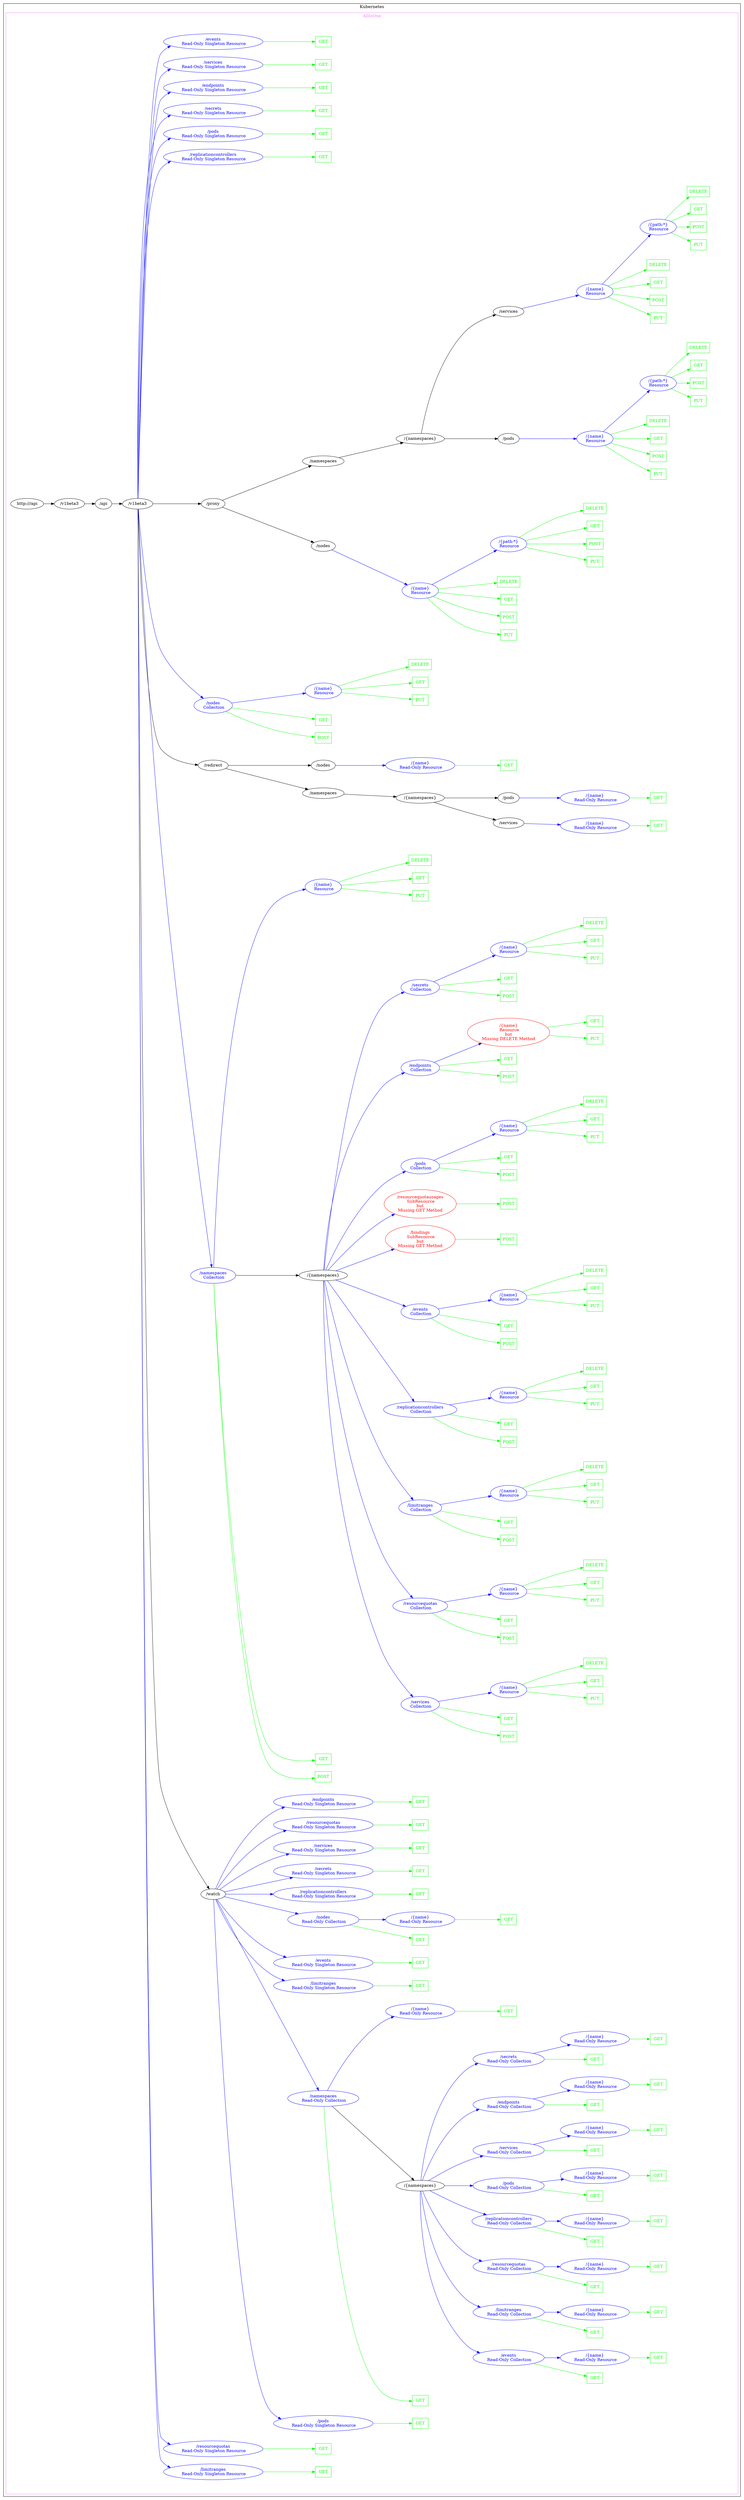 digraph Cloud_Computing_REST_APIs {
rankdir="LR";
subgraph cluster_0 {
label="Kubernetes"
color=black
fontcolor=black
subgraph cluster_1 {
label="AllInOne"
color=violet
fontcolor=violet
subgraph cluster_2 {
label=""
color=white
fontcolor=white
node2 [label="http:///api", shape="ellipse", color="black", fontcolor="black"]
node2 -> node3 [color="black", fontcolor="black"]
subgraph cluster_3 {
label=""
color=white
fontcolor=white
node3 [label="/v1beta3", shape="ellipse", color="black", fontcolor="black"]
node3 -> node4 [color="black", fontcolor="black"]
subgraph cluster_4 {
label=""
color=white
fontcolor=white
node4 [label="/api", shape="ellipse", color="black", fontcolor="black"]
node4 -> node5 [color="black", fontcolor="black"]
subgraph cluster_5 {
label=""
color=white
fontcolor=white
node5 [label="/v1beta3", shape="ellipse", color="black", fontcolor="black"]
node5 -> node6 [color="blue", fontcolor="blue"]
subgraph cluster_6 {
label=""
color=white
fontcolor=white
node6 [label="/limitranges\n Read-Only Singleton Resource", shape="ellipse", color="blue", fontcolor="blue"]
node6 -> node7 [color="green", fontcolor="green"]
subgraph cluster_7 {
label=""
color=white
fontcolor=white
node7 [label="GET", shape="box", color="green", fontcolor="green"]
}
}
node5 -> node8 [color="blue", fontcolor="blue"]
subgraph cluster_8 {
label=""
color=white
fontcolor=white
node8 [label="/resourcequotas\n Read-Only Singleton Resource", shape="ellipse", color="blue", fontcolor="blue"]
node8 -> node9 [color="green", fontcolor="green"]
subgraph cluster_9 {
label=""
color=white
fontcolor=white
node9 [label="GET", shape="box", color="green", fontcolor="green"]
}
}
node5 -> node10 [color="black", fontcolor="black"]
subgraph cluster_10 {
label=""
color=white
fontcolor=white
node10 [label="/watch", shape="ellipse", color="black", fontcolor="black"]
node10 -> node11 [color="blue", fontcolor="blue"]
subgraph cluster_11 {
label=""
color=white
fontcolor=white
node11 [label="/pods\n Read-Only Singleton Resource", shape="ellipse", color="blue", fontcolor="blue"]
node11 -> node12 [color="green", fontcolor="green"]
subgraph cluster_12 {
label=""
color=white
fontcolor=white
node12 [label="GET", shape="box", color="green", fontcolor="green"]
}
}
node10 -> node13 [color="blue", fontcolor="blue"]
subgraph cluster_13 {
label=""
color=white
fontcolor=white
node13 [label="/namespaces\n Read-Only Collection", shape="ellipse", color="blue", fontcolor="blue"]
node13 -> node14 [color="green", fontcolor="green"]
subgraph cluster_14 {
label=""
color=white
fontcolor=white
node14 [label="GET", shape="box", color="green", fontcolor="green"]
}
node13 -> node15 [color="black", fontcolor="black"]
subgraph cluster_15 {
label=""
color=white
fontcolor=white
node15 [label="/{namespaces}", shape="ellipse", color="black", fontcolor="black"]
node15 -> node16 [color="blue", fontcolor="blue"]
subgraph cluster_16 {
label=""
color=white
fontcolor=white
node16 [label="/events\n Read-Only Collection", shape="ellipse", color="blue", fontcolor="blue"]
node16 -> node17 [color="green", fontcolor="green"]
subgraph cluster_17 {
label=""
color=white
fontcolor=white
node17 [label="GET", shape="box", color="green", fontcolor="green"]
}
node16 -> node18 [color="blue", fontcolor="blue"]
subgraph cluster_18 {
label=""
color=white
fontcolor=white
node18 [label="/{name}\n Read-Only Resource", shape="ellipse", color="blue", fontcolor="blue"]
node18 -> node19 [color="green", fontcolor="green"]
subgraph cluster_19 {
label=""
color=white
fontcolor=white
node19 [label="GET", shape="box", color="green", fontcolor="green"]
}
}
}
node15 -> node20 [color="blue", fontcolor="blue"]
subgraph cluster_20 {
label=""
color=white
fontcolor=white
node20 [label="/limitranges\n Read-Only Collection", shape="ellipse", color="blue", fontcolor="blue"]
node20 -> node21 [color="green", fontcolor="green"]
subgraph cluster_21 {
label=""
color=white
fontcolor=white
node21 [label="GET", shape="box", color="green", fontcolor="green"]
}
node20 -> node22 [color="blue", fontcolor="blue"]
subgraph cluster_22 {
label=""
color=white
fontcolor=white
node22 [label="/{name}\n Read-Only Resource", shape="ellipse", color="blue", fontcolor="blue"]
node22 -> node23 [color="green", fontcolor="green"]
subgraph cluster_23 {
label=""
color=white
fontcolor=white
node23 [label="GET", shape="box", color="green", fontcolor="green"]
}
}
}
node15 -> node24 [color="blue", fontcolor="blue"]
subgraph cluster_24 {
label=""
color=white
fontcolor=white
node24 [label="/resourcequotas\n Read-Only Collection", shape="ellipse", color="blue", fontcolor="blue"]
node24 -> node25 [color="green", fontcolor="green"]
subgraph cluster_25 {
label=""
color=white
fontcolor=white
node25 [label="GET", shape="box", color="green", fontcolor="green"]
}
node24 -> node26 [color="blue", fontcolor="blue"]
subgraph cluster_26 {
label=""
color=white
fontcolor=white
node26 [label="/{name}\n Read-Only Resource", shape="ellipse", color="blue", fontcolor="blue"]
node26 -> node27 [color="green", fontcolor="green"]
subgraph cluster_27 {
label=""
color=white
fontcolor=white
node27 [label="GET", shape="box", color="green", fontcolor="green"]
}
}
}
node15 -> node28 [color="blue", fontcolor="blue"]
subgraph cluster_28 {
label=""
color=white
fontcolor=white
node28 [label="/replicationcontrollers\n Read-Only Collection", shape="ellipse", color="blue", fontcolor="blue"]
node28 -> node29 [color="green", fontcolor="green"]
subgraph cluster_29 {
label=""
color=white
fontcolor=white
node29 [label="GET", shape="box", color="green", fontcolor="green"]
}
node28 -> node30 [color="blue", fontcolor="blue"]
subgraph cluster_30 {
label=""
color=white
fontcolor=white
node30 [label="/{name}\n Read-Only Resource", shape="ellipse", color="blue", fontcolor="blue"]
node30 -> node31 [color="green", fontcolor="green"]
subgraph cluster_31 {
label=""
color=white
fontcolor=white
node31 [label="GET", shape="box", color="green", fontcolor="green"]
}
}
}
node15 -> node32 [color="blue", fontcolor="blue"]
subgraph cluster_32 {
label=""
color=white
fontcolor=white
node32 [label="/pods\n Read-Only Collection", shape="ellipse", color="blue", fontcolor="blue"]
node32 -> node33 [color="green", fontcolor="green"]
subgraph cluster_33 {
label=""
color=white
fontcolor=white
node33 [label="GET", shape="box", color="green", fontcolor="green"]
}
node32 -> node34 [color="blue", fontcolor="blue"]
subgraph cluster_34 {
label=""
color=white
fontcolor=white
node34 [label="/{name}\n Read-Only Resource", shape="ellipse", color="blue", fontcolor="blue"]
node34 -> node35 [color="green", fontcolor="green"]
subgraph cluster_35 {
label=""
color=white
fontcolor=white
node35 [label="GET", shape="box", color="green", fontcolor="green"]
}
}
}
node15 -> node36 [color="blue", fontcolor="blue"]
subgraph cluster_36 {
label=""
color=white
fontcolor=white
node36 [label="/services\n Read-Only Collection", shape="ellipse", color="blue", fontcolor="blue"]
node36 -> node37 [color="green", fontcolor="green"]
subgraph cluster_37 {
label=""
color=white
fontcolor=white
node37 [label="GET", shape="box", color="green", fontcolor="green"]
}
node36 -> node38 [color="blue", fontcolor="blue"]
subgraph cluster_38 {
label=""
color=white
fontcolor=white
node38 [label="/{name}\n Read-Only Resource", shape="ellipse", color="blue", fontcolor="blue"]
node38 -> node39 [color="green", fontcolor="green"]
subgraph cluster_39 {
label=""
color=white
fontcolor=white
node39 [label="GET", shape="box", color="green", fontcolor="green"]
}
}
}
node15 -> node40 [color="blue", fontcolor="blue"]
subgraph cluster_40 {
label=""
color=white
fontcolor=white
node40 [label="/endpoints\n Read-Only Collection", shape="ellipse", color="blue", fontcolor="blue"]
node40 -> node41 [color="green", fontcolor="green"]
subgraph cluster_41 {
label=""
color=white
fontcolor=white
node41 [label="GET", shape="box", color="green", fontcolor="green"]
}
node40 -> node42 [color="blue", fontcolor="blue"]
subgraph cluster_42 {
label=""
color=white
fontcolor=white
node42 [label="/{name}\n Read-Only Resource", shape="ellipse", color="blue", fontcolor="blue"]
node42 -> node43 [color="green", fontcolor="green"]
subgraph cluster_43 {
label=""
color=white
fontcolor=white
node43 [label="GET", shape="box", color="green", fontcolor="green"]
}
}
}
node15 -> node44 [color="blue", fontcolor="blue"]
subgraph cluster_44 {
label=""
color=white
fontcolor=white
node44 [label="/secrets\n Read-Only Collection", shape="ellipse", color="blue", fontcolor="blue"]
node44 -> node45 [color="green", fontcolor="green"]
subgraph cluster_45 {
label=""
color=white
fontcolor=white
node45 [label="GET", shape="box", color="green", fontcolor="green"]
}
node44 -> node46 [color="blue", fontcolor="blue"]
subgraph cluster_46 {
label=""
color=white
fontcolor=white
node46 [label="/{name}\n Read-Only Resource", shape="ellipse", color="blue", fontcolor="blue"]
node46 -> node47 [color="green", fontcolor="green"]
subgraph cluster_47 {
label=""
color=white
fontcolor=white
node47 [label="GET", shape="box", color="green", fontcolor="green"]
}
}
}
}
node13 -> node48 [color="blue", fontcolor="blue"]
subgraph cluster_48 {
label=""
color=white
fontcolor=white
node48 [label="/{name}\n Read-Only Resource", shape="ellipse", color="blue", fontcolor="blue"]
node48 -> node49 [color="green", fontcolor="green"]
subgraph cluster_49 {
label=""
color=white
fontcolor=white
node49 [label="GET", shape="box", color="green", fontcolor="green"]
}
}
}
node10 -> node50 [color="blue", fontcolor="blue"]
subgraph cluster_50 {
label=""
color=white
fontcolor=white
node50 [label="/limitranges\n Read-Only Singleton Resource", shape="ellipse", color="blue", fontcolor="blue"]
node50 -> node51 [color="green", fontcolor="green"]
subgraph cluster_51 {
label=""
color=white
fontcolor=white
node51 [label="GET", shape="box", color="green", fontcolor="green"]
}
}
node10 -> node52 [color="blue", fontcolor="blue"]
subgraph cluster_52 {
label=""
color=white
fontcolor=white
node52 [label="/events\n Read-Only Singleton Resource", shape="ellipse", color="blue", fontcolor="blue"]
node52 -> node53 [color="green", fontcolor="green"]
subgraph cluster_53 {
label=""
color=white
fontcolor=white
node53 [label="GET", shape="box", color="green", fontcolor="green"]
}
}
node10 -> node54 [color="blue", fontcolor="blue"]
subgraph cluster_54 {
label=""
color=white
fontcolor=white
node54 [label="/nodes\n Read-Only Collection", shape="ellipse", color="blue", fontcolor="blue"]
node54 -> node55 [color="green", fontcolor="green"]
subgraph cluster_55 {
label=""
color=white
fontcolor=white
node55 [label="GET", shape="box", color="green", fontcolor="green"]
}
node54 -> node56 [color="blue", fontcolor="blue"]
subgraph cluster_56 {
label=""
color=white
fontcolor=white
node56 [label="/{name}\n Read-Only Resource", shape="ellipse", color="blue", fontcolor="blue"]
node56 -> node57 [color="green", fontcolor="green"]
subgraph cluster_57 {
label=""
color=white
fontcolor=white
node57 [label="GET", shape="box", color="green", fontcolor="green"]
}
}
}
node10 -> node58 [color="blue", fontcolor="blue"]
subgraph cluster_58 {
label=""
color=white
fontcolor=white
node58 [label="/replicationcontrollers\n Read-Only Singleton Resource", shape="ellipse", color="blue", fontcolor="blue"]
node58 -> node59 [color="green", fontcolor="green"]
subgraph cluster_59 {
label=""
color=white
fontcolor=white
node59 [label="GET", shape="box", color="green", fontcolor="green"]
}
}
node10 -> node60 [color="blue", fontcolor="blue"]
subgraph cluster_60 {
label=""
color=white
fontcolor=white
node60 [label="/secrets\n Read-Only Singleton Resource", shape="ellipse", color="blue", fontcolor="blue"]
node60 -> node61 [color="green", fontcolor="green"]
subgraph cluster_61 {
label=""
color=white
fontcolor=white
node61 [label="GET", shape="box", color="green", fontcolor="green"]
}
}
node10 -> node62 [color="blue", fontcolor="blue"]
subgraph cluster_62 {
label=""
color=white
fontcolor=white
node62 [label="/services\n Read-Only Singleton Resource", shape="ellipse", color="blue", fontcolor="blue"]
node62 -> node63 [color="green", fontcolor="green"]
subgraph cluster_63 {
label=""
color=white
fontcolor=white
node63 [label="GET", shape="box", color="green", fontcolor="green"]
}
}
node10 -> node64 [color="blue", fontcolor="blue"]
subgraph cluster_64 {
label=""
color=white
fontcolor=white
node64 [label="/resourcequotas\n Read-Only Singleton Resource", shape="ellipse", color="blue", fontcolor="blue"]
node64 -> node65 [color="green", fontcolor="green"]
subgraph cluster_65 {
label=""
color=white
fontcolor=white
node65 [label="GET", shape="box", color="green", fontcolor="green"]
}
}
node10 -> node66 [color="blue", fontcolor="blue"]
subgraph cluster_66 {
label=""
color=white
fontcolor=white
node66 [label="/endpoints\n Read-Only Singleton Resource", shape="ellipse", color="blue", fontcolor="blue"]
node66 -> node67 [color="green", fontcolor="green"]
subgraph cluster_67 {
label=""
color=white
fontcolor=white
node67 [label="GET", shape="box", color="green", fontcolor="green"]
}
}
}
node5 -> node68 [color="blue", fontcolor="blue"]
subgraph cluster_68 {
label=""
color=white
fontcolor=white
node68 [label="/namespaces\n Collection", shape="ellipse", color="blue", fontcolor="blue"]
node68 -> node69 [color="green", fontcolor="green"]
subgraph cluster_69 {
label=""
color=white
fontcolor=white
node69 [label="POST", shape="box", color="green", fontcolor="green"]
}
node68 -> node70 [color="green", fontcolor="green"]
subgraph cluster_70 {
label=""
color=white
fontcolor=white
node70 [label="GET", shape="box", color="green", fontcolor="green"]
}
node68 -> node71 [color="black", fontcolor="black"]
subgraph cluster_71 {
label=""
color=white
fontcolor=white
node71 [label="/{namespaces}", shape="ellipse", color="black", fontcolor="black"]
node71 -> node72 [color="blue", fontcolor="blue"]
subgraph cluster_72 {
label=""
color=white
fontcolor=white
node72 [label="/services\n Collection", shape="ellipse", color="blue", fontcolor="blue"]
node72 -> node73 [color="green", fontcolor="green"]
subgraph cluster_73 {
label=""
color=white
fontcolor=white
node73 [label="POST", shape="box", color="green", fontcolor="green"]
}
node72 -> node74 [color="green", fontcolor="green"]
subgraph cluster_74 {
label=""
color=white
fontcolor=white
node74 [label="GET", shape="box", color="green", fontcolor="green"]
}
node72 -> node75 [color="blue", fontcolor="blue"]
subgraph cluster_75 {
label=""
color=white
fontcolor=white
node75 [label="/{name}\n Resource", shape="ellipse", color="blue", fontcolor="blue"]
node75 -> node76 [color="green", fontcolor="green"]
subgraph cluster_76 {
label=""
color=white
fontcolor=white
node76 [label="PUT", shape="box", color="green", fontcolor="green"]
}
node75 -> node77 [color="green", fontcolor="green"]
subgraph cluster_77 {
label=""
color=white
fontcolor=white
node77 [label="GET", shape="box", color="green", fontcolor="green"]
}
node75 -> node78 [color="green", fontcolor="green"]
subgraph cluster_78 {
label=""
color=white
fontcolor=white
node78 [label="DELETE", shape="box", color="green", fontcolor="green"]
}
}
}
node71 -> node79 [color="blue", fontcolor="blue"]
subgraph cluster_79 {
label=""
color=white
fontcolor=white
node79 [label="/resourcequotas\n Collection", shape="ellipse", color="blue", fontcolor="blue"]
node79 -> node80 [color="green", fontcolor="green"]
subgraph cluster_80 {
label=""
color=white
fontcolor=white
node80 [label="POST", shape="box", color="green", fontcolor="green"]
}
node79 -> node81 [color="green", fontcolor="green"]
subgraph cluster_81 {
label=""
color=white
fontcolor=white
node81 [label="GET", shape="box", color="green", fontcolor="green"]
}
node79 -> node82 [color="blue", fontcolor="blue"]
subgraph cluster_82 {
label=""
color=white
fontcolor=white
node82 [label="/{name}\n Resource", shape="ellipse", color="blue", fontcolor="blue"]
node82 -> node83 [color="green", fontcolor="green"]
subgraph cluster_83 {
label=""
color=white
fontcolor=white
node83 [label="PUT", shape="box", color="green", fontcolor="green"]
}
node82 -> node84 [color="green", fontcolor="green"]
subgraph cluster_84 {
label=""
color=white
fontcolor=white
node84 [label="GET", shape="box", color="green", fontcolor="green"]
}
node82 -> node85 [color="green", fontcolor="green"]
subgraph cluster_85 {
label=""
color=white
fontcolor=white
node85 [label="DELETE", shape="box", color="green", fontcolor="green"]
}
}
}
node71 -> node86 [color="blue", fontcolor="blue"]
subgraph cluster_86 {
label=""
color=white
fontcolor=white
node86 [label="/limitranges\n Collection", shape="ellipse", color="blue", fontcolor="blue"]
node86 -> node87 [color="green", fontcolor="green"]
subgraph cluster_87 {
label=""
color=white
fontcolor=white
node87 [label="POST", shape="box", color="green", fontcolor="green"]
}
node86 -> node88 [color="green", fontcolor="green"]
subgraph cluster_88 {
label=""
color=white
fontcolor=white
node88 [label="GET", shape="box", color="green", fontcolor="green"]
}
node86 -> node89 [color="blue", fontcolor="blue"]
subgraph cluster_89 {
label=""
color=white
fontcolor=white
node89 [label="/{name}\n Resource", shape="ellipse", color="blue", fontcolor="blue"]
node89 -> node90 [color="green", fontcolor="green"]
subgraph cluster_90 {
label=""
color=white
fontcolor=white
node90 [label="PUT", shape="box", color="green", fontcolor="green"]
}
node89 -> node91 [color="green", fontcolor="green"]
subgraph cluster_91 {
label=""
color=white
fontcolor=white
node91 [label="GET", shape="box", color="green", fontcolor="green"]
}
node89 -> node92 [color="green", fontcolor="green"]
subgraph cluster_92 {
label=""
color=white
fontcolor=white
node92 [label="DELETE", shape="box", color="green", fontcolor="green"]
}
}
}
node71 -> node93 [color="blue", fontcolor="blue"]
subgraph cluster_93 {
label=""
color=white
fontcolor=white
node93 [label="/replicationcontrollers\n Collection", shape="ellipse", color="blue", fontcolor="blue"]
node93 -> node94 [color="green", fontcolor="green"]
subgraph cluster_94 {
label=""
color=white
fontcolor=white
node94 [label="POST", shape="box", color="green", fontcolor="green"]
}
node93 -> node95 [color="green", fontcolor="green"]
subgraph cluster_95 {
label=""
color=white
fontcolor=white
node95 [label="GET", shape="box", color="green", fontcolor="green"]
}
node93 -> node96 [color="blue", fontcolor="blue"]
subgraph cluster_96 {
label=""
color=white
fontcolor=white
node96 [label="/{name}\n Resource", shape="ellipse", color="blue", fontcolor="blue"]
node96 -> node97 [color="green", fontcolor="green"]
subgraph cluster_97 {
label=""
color=white
fontcolor=white
node97 [label="PUT", shape="box", color="green", fontcolor="green"]
}
node96 -> node98 [color="green", fontcolor="green"]
subgraph cluster_98 {
label=""
color=white
fontcolor=white
node98 [label="GET", shape="box", color="green", fontcolor="green"]
}
node96 -> node99 [color="green", fontcolor="green"]
subgraph cluster_99 {
label=""
color=white
fontcolor=white
node99 [label="DELETE", shape="box", color="green", fontcolor="green"]
}
}
}
node71 -> node100 [color="blue", fontcolor="blue"]
subgraph cluster_100 {
label=""
color=white
fontcolor=white
node100 [label="/events\n Collection", shape="ellipse", color="blue", fontcolor="blue"]
node100 -> node101 [color="green", fontcolor="green"]
subgraph cluster_101 {
label=""
color=white
fontcolor=white
node101 [label="POST", shape="box", color="green", fontcolor="green"]
}
node100 -> node102 [color="green", fontcolor="green"]
subgraph cluster_102 {
label=""
color=white
fontcolor=white
node102 [label="GET", shape="box", color="green", fontcolor="green"]
}
node100 -> node103 [color="blue", fontcolor="blue"]
subgraph cluster_103 {
label=""
color=white
fontcolor=white
node103 [label="/{name}\n Resource", shape="ellipse", color="blue", fontcolor="blue"]
node103 -> node104 [color="green", fontcolor="green"]
subgraph cluster_104 {
label=""
color=white
fontcolor=white
node104 [label="PUT", shape="box", color="green", fontcolor="green"]
}
node103 -> node105 [color="green", fontcolor="green"]
subgraph cluster_105 {
label=""
color=white
fontcolor=white
node105 [label="GET", shape="box", color="green", fontcolor="green"]
}
node103 -> node106 [color="green", fontcolor="green"]
subgraph cluster_106 {
label=""
color=white
fontcolor=white
node106 [label="DELETE", shape="box", color="green", fontcolor="green"]
}
}
}
node71 -> node107 [color="blue", fontcolor="blue"]
subgraph cluster_107 {
label=""
color=white
fontcolor=white
node107 [label="/bindings\n SubResource\nbut\nMissing GET Method", shape="ellipse", color="red", fontcolor="red"]
node107 -> node108 [color="green", fontcolor="green"]
subgraph cluster_108 {
label=""
color=white
fontcolor=white
node108 [label="POST", shape="box", color="green", fontcolor="green"]
}
}
node71 -> node109 [color="blue", fontcolor="blue"]
subgraph cluster_109 {
label=""
color=white
fontcolor=white
node109 [label="/resourcequotausages\n SubResource\nbut\nMissing GET Method", shape="ellipse", color="red", fontcolor="red"]
node109 -> node110 [color="green", fontcolor="green"]
subgraph cluster_110 {
label=""
color=white
fontcolor=white
node110 [label="POST", shape="box", color="green", fontcolor="green"]
}
}
node71 -> node111 [color="blue", fontcolor="blue"]
subgraph cluster_111 {
label=""
color=white
fontcolor=white
node111 [label="/pods\n Collection", shape="ellipse", color="blue", fontcolor="blue"]
node111 -> node112 [color="green", fontcolor="green"]
subgraph cluster_112 {
label=""
color=white
fontcolor=white
node112 [label="POST", shape="box", color="green", fontcolor="green"]
}
node111 -> node113 [color="green", fontcolor="green"]
subgraph cluster_113 {
label=""
color=white
fontcolor=white
node113 [label="GET", shape="box", color="green", fontcolor="green"]
}
node111 -> node114 [color="blue", fontcolor="blue"]
subgraph cluster_114 {
label=""
color=white
fontcolor=white
node114 [label="/{name}\n Resource", shape="ellipse", color="blue", fontcolor="blue"]
node114 -> node115 [color="green", fontcolor="green"]
subgraph cluster_115 {
label=""
color=white
fontcolor=white
node115 [label="PUT", shape="box", color="green", fontcolor="green"]
}
node114 -> node116 [color="green", fontcolor="green"]
subgraph cluster_116 {
label=""
color=white
fontcolor=white
node116 [label="GET", shape="box", color="green", fontcolor="green"]
}
node114 -> node117 [color="green", fontcolor="green"]
subgraph cluster_117 {
label=""
color=white
fontcolor=white
node117 [label="DELETE", shape="box", color="green", fontcolor="green"]
}
}
}
node71 -> node118 [color="blue", fontcolor="blue"]
subgraph cluster_118 {
label=""
color=white
fontcolor=white
node118 [label="/endpoints\n Collection", shape="ellipse", color="blue", fontcolor="blue"]
node118 -> node119 [color="green", fontcolor="green"]
subgraph cluster_119 {
label=""
color=white
fontcolor=white
node119 [label="POST", shape="box", color="green", fontcolor="green"]
}
node118 -> node120 [color="green", fontcolor="green"]
subgraph cluster_120 {
label=""
color=white
fontcolor=white
node120 [label="GET", shape="box", color="green", fontcolor="green"]
}
node118 -> node121 [color="blue", fontcolor="blue"]
subgraph cluster_121 {
label=""
color=white
fontcolor=white
node121 [label="/{name}\n Resource\nbut\nMissing DELETE Method", shape="ellipse", color="red", fontcolor="red"]
node121 -> node122 [color="green", fontcolor="green"]
subgraph cluster_122 {
label=""
color=white
fontcolor=white
node122 [label="PUT", shape="box", color="green", fontcolor="green"]
}
node121 -> node123 [color="green", fontcolor="green"]
subgraph cluster_123 {
label=""
color=white
fontcolor=white
node123 [label="GET", shape="box", color="green", fontcolor="green"]
}
}
}
node71 -> node124 [color="blue", fontcolor="blue"]
subgraph cluster_124 {
label=""
color=white
fontcolor=white
node124 [label="/secrets\n Collection", shape="ellipse", color="blue", fontcolor="blue"]
node124 -> node125 [color="green", fontcolor="green"]
subgraph cluster_125 {
label=""
color=white
fontcolor=white
node125 [label="POST", shape="box", color="green", fontcolor="green"]
}
node124 -> node126 [color="green", fontcolor="green"]
subgraph cluster_126 {
label=""
color=white
fontcolor=white
node126 [label="GET", shape="box", color="green", fontcolor="green"]
}
node124 -> node127 [color="blue", fontcolor="blue"]
subgraph cluster_127 {
label=""
color=white
fontcolor=white
node127 [label="/{name}\n Resource", shape="ellipse", color="blue", fontcolor="blue"]
node127 -> node128 [color="green", fontcolor="green"]
subgraph cluster_128 {
label=""
color=white
fontcolor=white
node128 [label="PUT", shape="box", color="green", fontcolor="green"]
}
node127 -> node129 [color="green", fontcolor="green"]
subgraph cluster_129 {
label=""
color=white
fontcolor=white
node129 [label="GET", shape="box", color="green", fontcolor="green"]
}
node127 -> node130 [color="green", fontcolor="green"]
subgraph cluster_130 {
label=""
color=white
fontcolor=white
node130 [label="DELETE", shape="box", color="green", fontcolor="green"]
}
}
}
}
node68 -> node131 [color="blue", fontcolor="blue"]
subgraph cluster_131 {
label=""
color=white
fontcolor=white
node131 [label="/{name}\n Resource", shape="ellipse", color="blue", fontcolor="blue"]
node131 -> node132 [color="green", fontcolor="green"]
subgraph cluster_132 {
label=""
color=white
fontcolor=white
node132 [label="PUT", shape="box", color="green", fontcolor="green"]
}
node131 -> node133 [color="green", fontcolor="green"]
subgraph cluster_133 {
label=""
color=white
fontcolor=white
node133 [label="GET", shape="box", color="green", fontcolor="green"]
}
node131 -> node134 [color="green", fontcolor="green"]
subgraph cluster_134 {
label=""
color=white
fontcolor=white
node134 [label="DELETE", shape="box", color="green", fontcolor="green"]
}
}
}
node5 -> node135 [color="black", fontcolor="black"]
subgraph cluster_135 {
label=""
color=white
fontcolor=white
node135 [label="/redirect", shape="ellipse", color="black", fontcolor="black"]
node135 -> node136 [color="black", fontcolor="black"]
subgraph cluster_136 {
label=""
color=white
fontcolor=white
node136 [label="/namespaces", shape="ellipse", color="black", fontcolor="black"]
node136 -> node137 [color="black", fontcolor="black"]
subgraph cluster_137 {
label=""
color=white
fontcolor=white
node137 [label="/{namespaces}", shape="ellipse", color="black", fontcolor="black"]
node137 -> node138 [color="black", fontcolor="black"]
subgraph cluster_138 {
label=""
color=white
fontcolor=white
node138 [label="/services", shape="ellipse", color="black", fontcolor="black"]
node138 -> node139 [color="blue", fontcolor="blue"]
subgraph cluster_139 {
label=""
color=white
fontcolor=white
node139 [label="/{name}\n Read-Only Resource", shape="ellipse", color="blue", fontcolor="blue"]
node139 -> node140 [color="green", fontcolor="green"]
subgraph cluster_140 {
label=""
color=white
fontcolor=white
node140 [label="GET", shape="box", color="green", fontcolor="green"]
}
}
}
node137 -> node141 [color="black", fontcolor="black"]
subgraph cluster_141 {
label=""
color=white
fontcolor=white
node141 [label="/pods", shape="ellipse", color="black", fontcolor="black"]
node141 -> node142 [color="blue", fontcolor="blue"]
subgraph cluster_142 {
label=""
color=white
fontcolor=white
node142 [label="/{name}\n Read-Only Resource", shape="ellipse", color="blue", fontcolor="blue"]
node142 -> node143 [color="green", fontcolor="green"]
subgraph cluster_143 {
label=""
color=white
fontcolor=white
node143 [label="GET", shape="box", color="green", fontcolor="green"]
}
}
}
}
}
node135 -> node144 [color="black", fontcolor="black"]
subgraph cluster_144 {
label=""
color=white
fontcolor=white
node144 [label="/nodes", shape="ellipse", color="black", fontcolor="black"]
node144 -> node145 [color="blue", fontcolor="blue"]
subgraph cluster_145 {
label=""
color=white
fontcolor=white
node145 [label="/{name}\n Read-Only Resource", shape="ellipse", color="blue", fontcolor="blue"]
node145 -> node146 [color="green", fontcolor="green"]
subgraph cluster_146 {
label=""
color=white
fontcolor=white
node146 [label="GET", shape="box", color="green", fontcolor="green"]
}
}
}
}
node5 -> node147 [color="blue", fontcolor="blue"]
subgraph cluster_147 {
label=""
color=white
fontcolor=white
node147 [label="/nodes\n Collection", shape="ellipse", color="blue", fontcolor="blue"]
node147 -> node148 [color="green", fontcolor="green"]
subgraph cluster_148 {
label=""
color=white
fontcolor=white
node148 [label="POST", shape="box", color="green", fontcolor="green"]
}
node147 -> node149 [color="green", fontcolor="green"]
subgraph cluster_149 {
label=""
color=white
fontcolor=white
node149 [label="GET", shape="box", color="green", fontcolor="green"]
}
node147 -> node150 [color="blue", fontcolor="blue"]
subgraph cluster_150 {
label=""
color=white
fontcolor=white
node150 [label="/{name}\n Resource", shape="ellipse", color="blue", fontcolor="blue"]
node150 -> node151 [color="green", fontcolor="green"]
subgraph cluster_151 {
label=""
color=white
fontcolor=white
node151 [label="PUT", shape="box", color="green", fontcolor="green"]
}
node150 -> node152 [color="green", fontcolor="green"]
subgraph cluster_152 {
label=""
color=white
fontcolor=white
node152 [label="GET", shape="box", color="green", fontcolor="green"]
}
node150 -> node153 [color="green", fontcolor="green"]
subgraph cluster_153 {
label=""
color=white
fontcolor=white
node153 [label="DELETE", shape="box", color="green", fontcolor="green"]
}
}
}
node5 -> node154 [color="black", fontcolor="black"]
subgraph cluster_154 {
label=""
color=white
fontcolor=white
node154 [label="/proxy", shape="ellipse", color="black", fontcolor="black"]
node154 -> node155 [color="black", fontcolor="black"]
subgraph cluster_155 {
label=""
color=white
fontcolor=white
node155 [label="/nodes", shape="ellipse", color="black", fontcolor="black"]
node155 -> node156 [color="blue", fontcolor="blue"]
subgraph cluster_156 {
label=""
color=white
fontcolor=white
node156 [label="/{name}\n Resource", shape="ellipse", color="blue", fontcolor="blue"]
node156 -> node157 [color="green", fontcolor="green"]
subgraph cluster_157 {
label=""
color=white
fontcolor=white
node157 [label="PUT", shape="box", color="green", fontcolor="green"]
}
node156 -> node158 [color="green", fontcolor="green"]
subgraph cluster_158 {
label=""
color=white
fontcolor=white
node158 [label="POST", shape="box", color="green", fontcolor="green"]
}
node156 -> node159 [color="green", fontcolor="green"]
subgraph cluster_159 {
label=""
color=white
fontcolor=white
node159 [label="GET", shape="box", color="green", fontcolor="green"]
}
node156 -> node160 [color="green", fontcolor="green"]
subgraph cluster_160 {
label=""
color=white
fontcolor=white
node160 [label="DELETE", shape="box", color="green", fontcolor="green"]
}
node156 -> node161 [color="blue", fontcolor="blue"]
subgraph cluster_161 {
label=""
color=white
fontcolor=white
node161 [label="/{path:*}\n Resource", shape="ellipse", color="blue", fontcolor="blue"]
node161 -> node162 [color="green", fontcolor="green"]
subgraph cluster_162 {
label=""
color=white
fontcolor=white
node162 [label="PUT", shape="box", color="green", fontcolor="green"]
}
node161 -> node163 [color="green", fontcolor="green"]
subgraph cluster_163 {
label=""
color=white
fontcolor=white
node163 [label="POST", shape="box", color="green", fontcolor="green"]
}
node161 -> node164 [color="green", fontcolor="green"]
subgraph cluster_164 {
label=""
color=white
fontcolor=white
node164 [label="GET", shape="box", color="green", fontcolor="green"]
}
node161 -> node165 [color="green", fontcolor="green"]
subgraph cluster_165 {
label=""
color=white
fontcolor=white
node165 [label="DELETE", shape="box", color="green", fontcolor="green"]
}
}
}
}
node154 -> node166 [color="black", fontcolor="black"]
subgraph cluster_166 {
label=""
color=white
fontcolor=white
node166 [label="/namespaces", shape="ellipse", color="black", fontcolor="black"]
node166 -> node167 [color="black", fontcolor="black"]
subgraph cluster_167 {
label=""
color=white
fontcolor=white
node167 [label="/{namespaces}", shape="ellipse", color="black", fontcolor="black"]
node167 -> node168 [color="black", fontcolor="black"]
subgraph cluster_168 {
label=""
color=white
fontcolor=white
node168 [label="/pods", shape="ellipse", color="black", fontcolor="black"]
node168 -> node169 [color="blue", fontcolor="blue"]
subgraph cluster_169 {
label=""
color=white
fontcolor=white
node169 [label="/{name}\n Resource", shape="ellipse", color="blue", fontcolor="blue"]
node169 -> node170 [color="green", fontcolor="green"]
subgraph cluster_170 {
label=""
color=white
fontcolor=white
node170 [label="PUT", shape="box", color="green", fontcolor="green"]
}
node169 -> node171 [color="green", fontcolor="green"]
subgraph cluster_171 {
label=""
color=white
fontcolor=white
node171 [label="POST", shape="box", color="green", fontcolor="green"]
}
node169 -> node172 [color="green", fontcolor="green"]
subgraph cluster_172 {
label=""
color=white
fontcolor=white
node172 [label="GET", shape="box", color="green", fontcolor="green"]
}
node169 -> node173 [color="green", fontcolor="green"]
subgraph cluster_173 {
label=""
color=white
fontcolor=white
node173 [label="DELETE", shape="box", color="green", fontcolor="green"]
}
node169 -> node174 [color="blue", fontcolor="blue"]
subgraph cluster_174 {
label=""
color=white
fontcolor=white
node174 [label="/{path:*}\n Resource", shape="ellipse", color="blue", fontcolor="blue"]
node174 -> node175 [color="green", fontcolor="green"]
subgraph cluster_175 {
label=""
color=white
fontcolor=white
node175 [label="PUT", shape="box", color="green", fontcolor="green"]
}
node174 -> node176 [color="green", fontcolor="green"]
subgraph cluster_176 {
label=""
color=white
fontcolor=white
node176 [label="POST", shape="box", color="green", fontcolor="green"]
}
node174 -> node177 [color="green", fontcolor="green"]
subgraph cluster_177 {
label=""
color=white
fontcolor=white
node177 [label="GET", shape="box", color="green", fontcolor="green"]
}
node174 -> node178 [color="green", fontcolor="green"]
subgraph cluster_178 {
label=""
color=white
fontcolor=white
node178 [label="DELETE", shape="box", color="green", fontcolor="green"]
}
}
}
}
node167 -> node179 [color="black", fontcolor="black"]
subgraph cluster_179 {
label=""
color=white
fontcolor=white
node179 [label="/services", shape="ellipse", color="black", fontcolor="black"]
node179 -> node180 [color="blue", fontcolor="blue"]
subgraph cluster_180 {
label=""
color=white
fontcolor=white
node180 [label="/{name}\n Resource", shape="ellipse", color="blue", fontcolor="blue"]
node180 -> node181 [color="green", fontcolor="green"]
subgraph cluster_181 {
label=""
color=white
fontcolor=white
node181 [label="PUT", shape="box", color="green", fontcolor="green"]
}
node180 -> node182 [color="green", fontcolor="green"]
subgraph cluster_182 {
label=""
color=white
fontcolor=white
node182 [label="POST", shape="box", color="green", fontcolor="green"]
}
node180 -> node183 [color="green", fontcolor="green"]
subgraph cluster_183 {
label=""
color=white
fontcolor=white
node183 [label="GET", shape="box", color="green", fontcolor="green"]
}
node180 -> node184 [color="green", fontcolor="green"]
subgraph cluster_184 {
label=""
color=white
fontcolor=white
node184 [label="DELETE", shape="box", color="green", fontcolor="green"]
}
node180 -> node185 [color="blue", fontcolor="blue"]
subgraph cluster_185 {
label=""
color=white
fontcolor=white
node185 [label="/{path:*}\n Resource", shape="ellipse", color="blue", fontcolor="blue"]
node185 -> node186 [color="green", fontcolor="green"]
subgraph cluster_186 {
label=""
color=white
fontcolor=white
node186 [label="PUT", shape="box", color="green", fontcolor="green"]
}
node185 -> node187 [color="green", fontcolor="green"]
subgraph cluster_187 {
label=""
color=white
fontcolor=white
node187 [label="POST", shape="box", color="green", fontcolor="green"]
}
node185 -> node188 [color="green", fontcolor="green"]
subgraph cluster_188 {
label=""
color=white
fontcolor=white
node188 [label="GET", shape="box", color="green", fontcolor="green"]
}
node185 -> node189 [color="green", fontcolor="green"]
subgraph cluster_189 {
label=""
color=white
fontcolor=white
node189 [label="DELETE", shape="box", color="green", fontcolor="green"]
}
}
}
}
}
}
}
node5 -> node190 [color="blue", fontcolor="blue"]
subgraph cluster_190 {
label=""
color=white
fontcolor=white
node190 [label="/replicationcontrollers\n Read-Only Singleton Resource", shape="ellipse", color="blue", fontcolor="blue"]
node190 -> node191 [color="green", fontcolor="green"]
subgraph cluster_191 {
label=""
color=white
fontcolor=white
node191 [label="GET", shape="box", color="green", fontcolor="green"]
}
}
node5 -> node192 [color="blue", fontcolor="blue"]
subgraph cluster_192 {
label=""
color=white
fontcolor=white
node192 [label="/pods\n Read-Only Singleton Resource", shape="ellipse", color="blue", fontcolor="blue"]
node192 -> node193 [color="green", fontcolor="green"]
subgraph cluster_193 {
label=""
color=white
fontcolor=white
node193 [label="GET", shape="box", color="green", fontcolor="green"]
}
}
node5 -> node194 [color="blue", fontcolor="blue"]
subgraph cluster_194 {
label=""
color=white
fontcolor=white
node194 [label="/secrets\n Read-Only Singleton Resource", shape="ellipse", color="blue", fontcolor="blue"]
node194 -> node195 [color="green", fontcolor="green"]
subgraph cluster_195 {
label=""
color=white
fontcolor=white
node195 [label="GET", shape="box", color="green", fontcolor="green"]
}
}
node5 -> node196 [color="blue", fontcolor="blue"]
subgraph cluster_196 {
label=""
color=white
fontcolor=white
node196 [label="/endpoints\n Read-Only Singleton Resource", shape="ellipse", color="blue", fontcolor="blue"]
node196 -> node197 [color="green", fontcolor="green"]
subgraph cluster_197 {
label=""
color=white
fontcolor=white
node197 [label="GET", shape="box", color="green", fontcolor="green"]
}
}
node5 -> node198 [color="blue", fontcolor="blue"]
subgraph cluster_198 {
label=""
color=white
fontcolor=white
node198 [label="/services\n Read-Only Singleton Resource", shape="ellipse", color="blue", fontcolor="blue"]
node198 -> node199 [color="green", fontcolor="green"]
subgraph cluster_199 {
label=""
color=white
fontcolor=white
node199 [label="GET", shape="box", color="green", fontcolor="green"]
}
}
node5 -> node200 [color="blue", fontcolor="blue"]
subgraph cluster_200 {
label=""
color=white
fontcolor=white
node200 [label="/events\n Read-Only Singleton Resource", shape="ellipse", color="blue", fontcolor="blue"]
node200 -> node201 [color="green", fontcolor="green"]
subgraph cluster_201 {
label=""
color=white
fontcolor=white
node201 [label="GET", shape="box", color="green", fontcolor="green"]
}
}
}
}
}
}
}
}
}
